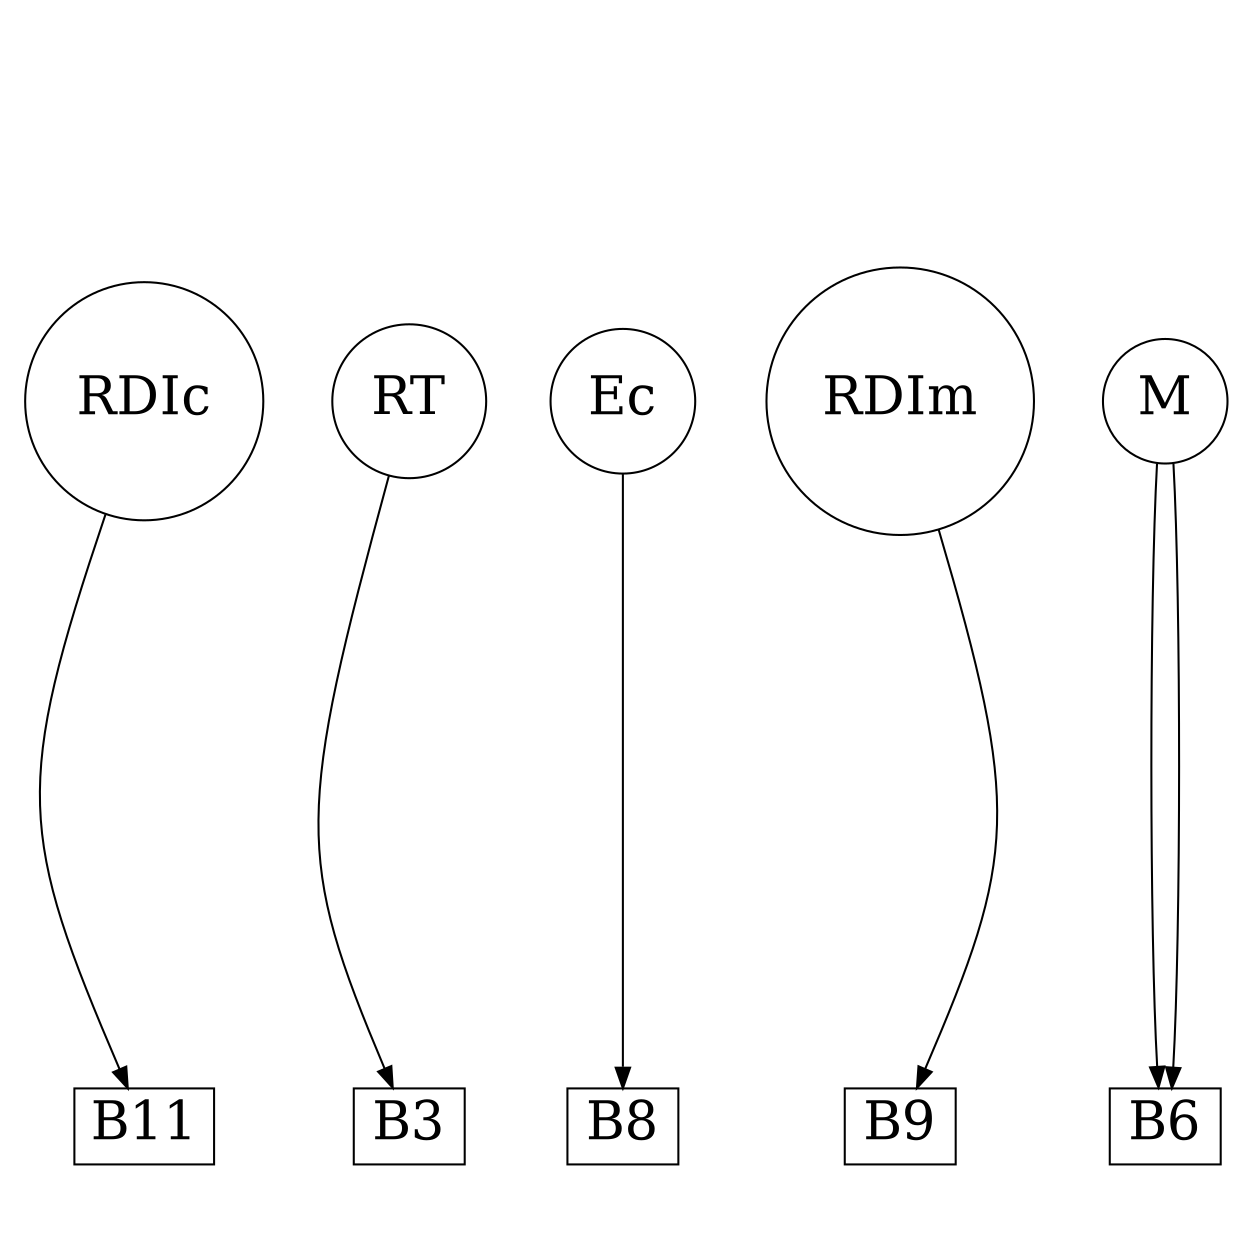 strict digraph G {
remincross="true";
ratio="fill";
splines="curved";
overlap="true";
size="8.3,8.3";
RDIc [shape="circle", fontsize=26, pos="400.0,0.0!"];
RT [shape="circle", fontsize=26, pos="80.0,240.0!"];
Ec [shape="circle", fontsize=26, pos="-40.0,320.0!"];
RDIm [shape="circle", fontsize=26, pos="300.0,80.0!"];
B11 [shape="box", fontsize=26, pos="420.0,80.0!"];
M [shape="circle", fontsize=26, pos="260.0,360.0!"];
B6 [shape="box", fontsize=26, pos="260.0,240.0!"];
B3 [shape="box", fontsize=26, pos="200.0,280.0!"];
B9 [shape="box", fontsize=26, pos="320.0,160.0!"];
B8 [shape="box", fontsize=26, pos="160.0,320.0!"];
Ec -> B8;
RT -> B3;
RDIm -> B9;
M -> B6;
RDIc -> B11;
B6 -> M;
}
